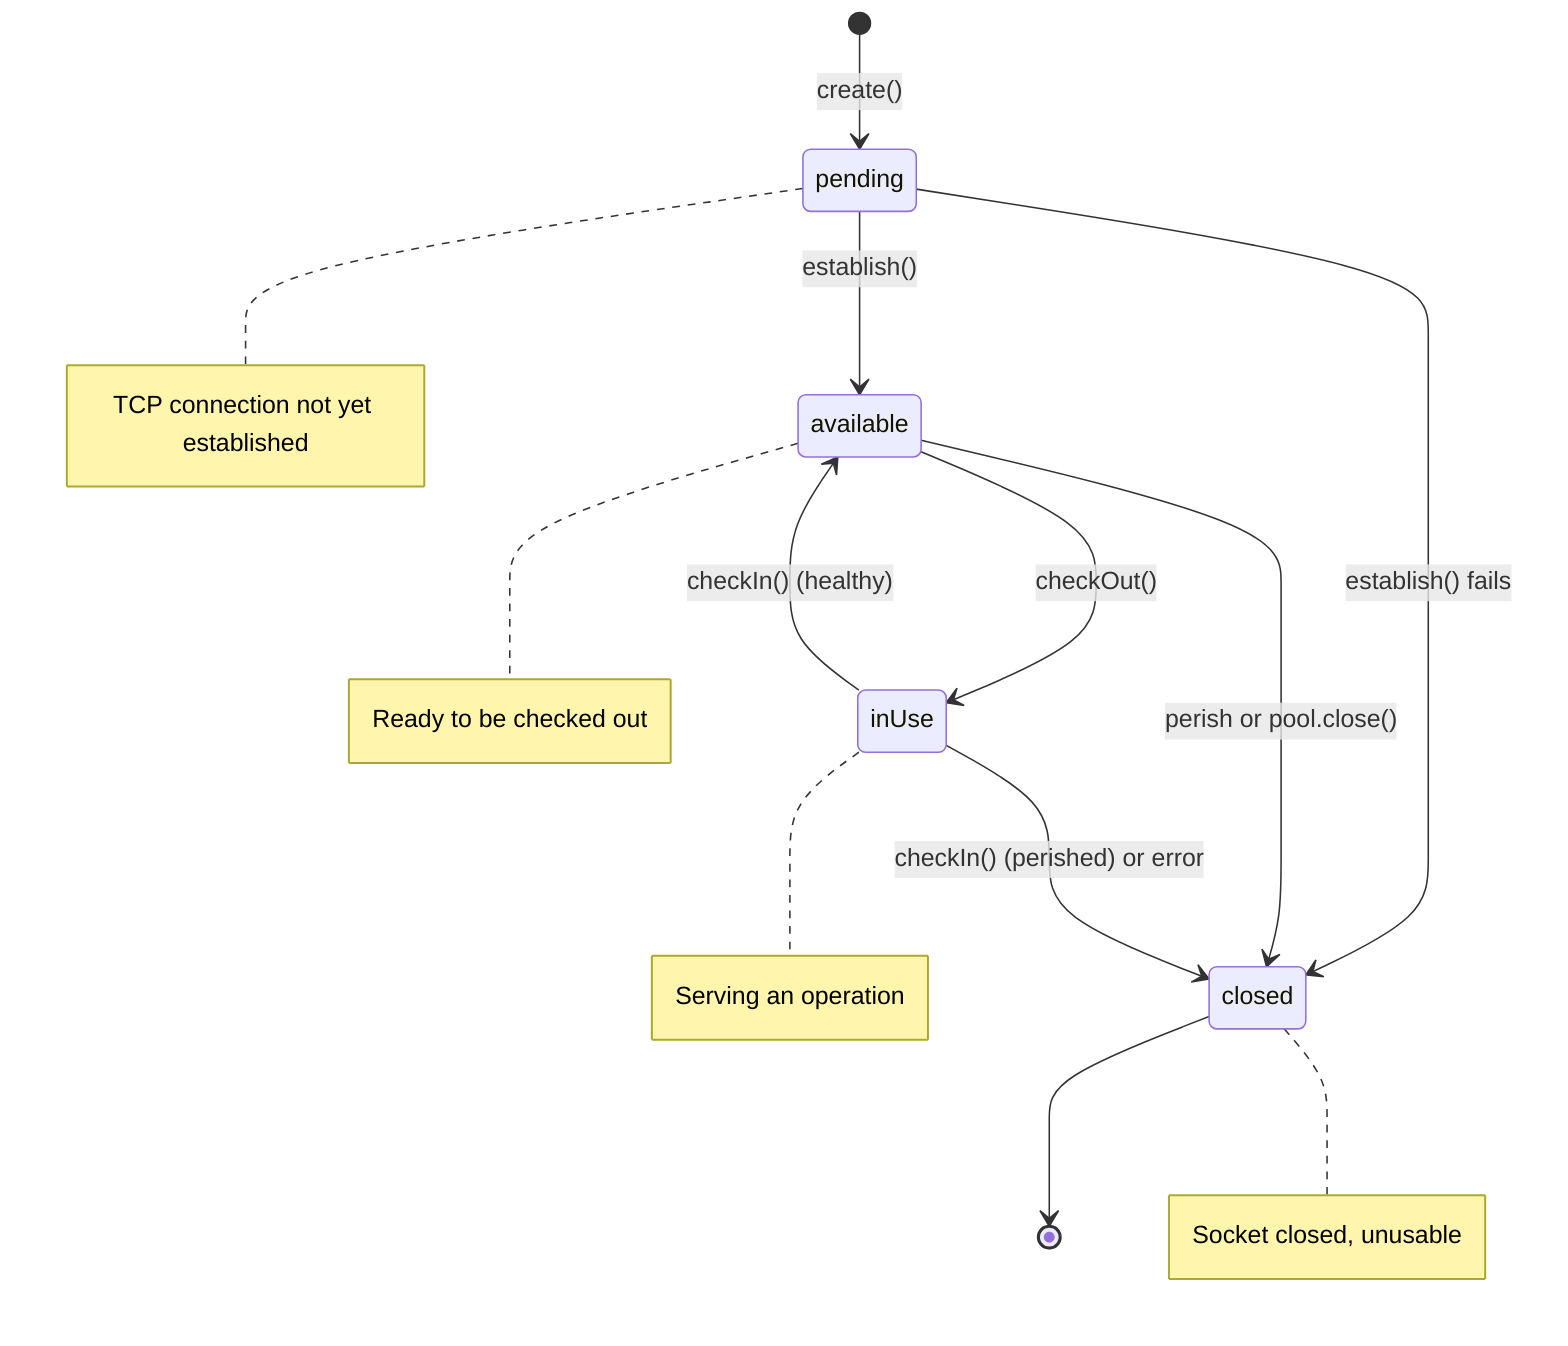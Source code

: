 stateDiagram-v2
    [*] --> pending : create()
    
    pending --> available : establish()
    pending --> closed : establish() fails
    
    available --> inUse : checkOut()
    available --> closed : perish or pool.close()
    
    inUse --> available : checkIn() (healthy)
    inUse --> closed : checkIn() (perished) or error
    
    closed --> [*]
    
    note right of pending : TCP connection not yet established
    note right of available : Ready to be checked out
    note right of inUse : Serving an operation
    note right of closed : Socket closed, unusable